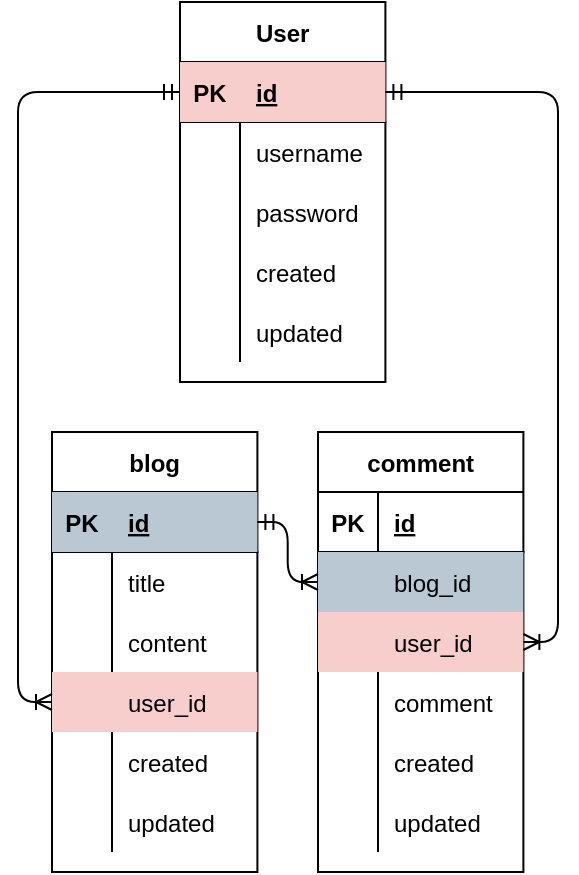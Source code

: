 <mxfile version="14.7.6" type="device"><diagram id="R2lEEEUBdFMjLlhIrx00" name="Page-1"><mxGraphModel dx="879" dy="450" grid="0" gridSize="10" guides="1" tooltips="1" connect="1" arrows="1" fold="1" page="1" pageScale="1" pageWidth="850" pageHeight="1100" math="0" shadow="0" extFonts="Permanent Marker^https://fonts.googleapis.com/css?family=Permanent+Marker"><root><mxCell id="0"/><mxCell id="1" parent="0"/><mxCell id="C-vyLk0tnHw3VtMMgP7b-23" value="User" style="shape=table;startSize=30;container=1;collapsible=1;childLayout=tableLayout;fixedRows=1;rowLines=0;fontStyle=1;align=center;resizeLast=1;" parent="1" vertex="1"><mxGeometry x="266" y="88" width="102.7" height="190" as="geometry"/></mxCell><mxCell id="C-vyLk0tnHw3VtMMgP7b-24" value="" style="shape=partialRectangle;collapsible=0;dropTarget=0;pointerEvents=0;fillColor=none;points=[[0,0.5],[1,0.5]];portConstraint=eastwest;top=0;left=0;right=0;bottom=1;" parent="C-vyLk0tnHw3VtMMgP7b-23" vertex="1"><mxGeometry y="30" width="102.7" height="30" as="geometry"/></mxCell><mxCell id="C-vyLk0tnHw3VtMMgP7b-25" value="PK" style="shape=partialRectangle;overflow=hidden;connectable=0;fillColor=#f8cecc;top=0;left=0;bottom=0;right=0;fontStyle=1;" parent="C-vyLk0tnHw3VtMMgP7b-24" vertex="1"><mxGeometry width="30" height="30" as="geometry"/></mxCell><mxCell id="C-vyLk0tnHw3VtMMgP7b-26" value="id" style="shape=partialRectangle;overflow=hidden;connectable=0;fillColor=#f8cecc;top=0;left=0;bottom=0;right=0;align=left;spacingLeft=6;fontStyle=5;strokeColor=#b85450;" parent="C-vyLk0tnHw3VtMMgP7b-24" vertex="1"><mxGeometry x="30" width="72.7" height="30" as="geometry"/></mxCell><mxCell id="C-vyLk0tnHw3VtMMgP7b-27" value="" style="shape=partialRectangle;collapsible=0;dropTarget=0;pointerEvents=0;fillColor=none;points=[[0,0.5],[1,0.5]];portConstraint=eastwest;top=0;left=0;right=0;bottom=0;" parent="C-vyLk0tnHw3VtMMgP7b-23" vertex="1"><mxGeometry y="60" width="102.7" height="30" as="geometry"/></mxCell><mxCell id="C-vyLk0tnHw3VtMMgP7b-28" value="" style="shape=partialRectangle;overflow=hidden;connectable=0;fillColor=none;top=0;left=0;bottom=0;right=0;" parent="C-vyLk0tnHw3VtMMgP7b-27" vertex="1"><mxGeometry width="30" height="30" as="geometry"/></mxCell><mxCell id="C-vyLk0tnHw3VtMMgP7b-29" value="username" style="shape=partialRectangle;overflow=hidden;connectable=0;fillColor=none;top=0;left=0;bottom=0;right=0;align=left;spacingLeft=6;" parent="C-vyLk0tnHw3VtMMgP7b-27" vertex="1"><mxGeometry x="30" width="72.7" height="30" as="geometry"/></mxCell><mxCell id="cIR6BU1_fPZVDPDOZooS-4" value="" style="shape=partialRectangle;collapsible=0;dropTarget=0;pointerEvents=0;fillColor=none;points=[[0,0.5],[1,0.5]];portConstraint=eastwest;top=0;left=0;right=0;bottom=0;" parent="C-vyLk0tnHw3VtMMgP7b-23" vertex="1"><mxGeometry y="90" width="102.7" height="30" as="geometry"/></mxCell><mxCell id="cIR6BU1_fPZVDPDOZooS-5" value="" style="shape=partialRectangle;overflow=hidden;connectable=0;fillColor=none;top=0;left=0;bottom=0;right=0;" parent="cIR6BU1_fPZVDPDOZooS-4" vertex="1"><mxGeometry width="30" height="30" as="geometry"/></mxCell><mxCell id="cIR6BU1_fPZVDPDOZooS-6" value="password" style="shape=partialRectangle;overflow=hidden;connectable=0;fillColor=none;top=0;left=0;bottom=0;right=0;align=left;spacingLeft=6;" parent="cIR6BU1_fPZVDPDOZooS-4" vertex="1"><mxGeometry x="30" width="72.7" height="30" as="geometry"/></mxCell><mxCell id="cIR6BU1_fPZVDPDOZooS-7" value="" style="shape=partialRectangle;collapsible=0;dropTarget=0;pointerEvents=0;fillColor=none;points=[[0,0.5],[1,0.5]];portConstraint=eastwest;top=0;left=0;right=0;bottom=0;" parent="C-vyLk0tnHw3VtMMgP7b-23" vertex="1"><mxGeometry y="120" width="102.7" height="30" as="geometry"/></mxCell><mxCell id="cIR6BU1_fPZVDPDOZooS-8" value="" style="shape=partialRectangle;overflow=hidden;connectable=0;fillColor=none;top=0;left=0;bottom=0;right=0;" parent="cIR6BU1_fPZVDPDOZooS-7" vertex="1"><mxGeometry width="30" height="30" as="geometry"/></mxCell><mxCell id="cIR6BU1_fPZVDPDOZooS-9" value="created" style="shape=partialRectangle;overflow=hidden;connectable=0;fillColor=none;top=0;left=0;bottom=0;right=0;align=left;spacingLeft=6;" parent="cIR6BU1_fPZVDPDOZooS-7" vertex="1"><mxGeometry x="30" width="72.7" height="30" as="geometry"/></mxCell><mxCell id="cIR6BU1_fPZVDPDOZooS-10" value="" style="shape=partialRectangle;collapsible=0;dropTarget=0;pointerEvents=0;fillColor=none;points=[[0,0.5],[1,0.5]];portConstraint=eastwest;top=0;left=0;right=0;bottom=0;" parent="C-vyLk0tnHw3VtMMgP7b-23" vertex="1"><mxGeometry y="150" width="102.7" height="30" as="geometry"/></mxCell><mxCell id="cIR6BU1_fPZVDPDOZooS-11" value="" style="shape=partialRectangle;overflow=hidden;connectable=0;fillColor=none;top=0;left=0;bottom=0;right=0;" parent="cIR6BU1_fPZVDPDOZooS-10" vertex="1"><mxGeometry width="30" height="30" as="geometry"/></mxCell><mxCell id="cIR6BU1_fPZVDPDOZooS-12" value="updated" style="shape=partialRectangle;overflow=hidden;connectable=0;fillColor=none;top=0;left=0;bottom=0;right=0;align=left;spacingLeft=6;" parent="cIR6BU1_fPZVDPDOZooS-10" vertex="1"><mxGeometry x="30" width="72.7" height="30" as="geometry"/></mxCell><mxCell id="cIR6BU1_fPZVDPDOZooS-13" value="blog" style="shape=table;startSize=30;container=1;collapsible=1;childLayout=tableLayout;fixedRows=1;rowLines=0;fontStyle=1;align=center;resizeLast=1;" parent="1" vertex="1"><mxGeometry x="202" y="303" width="102.7" height="220" as="geometry"/></mxCell><mxCell id="cIR6BU1_fPZVDPDOZooS-14" value="" style="shape=partialRectangle;collapsible=0;dropTarget=0;pointerEvents=0;fillColor=none;points=[[0,0.5],[1,0.5]];portConstraint=eastwest;top=0;left=0;right=0;bottom=1;" parent="cIR6BU1_fPZVDPDOZooS-13" vertex="1"><mxGeometry y="30" width="102.7" height="30" as="geometry"/></mxCell><mxCell id="cIR6BU1_fPZVDPDOZooS-15" value="PK" style="shape=partialRectangle;overflow=hidden;connectable=0;fillColor=#bac8d3;top=0;left=0;bottom=0;right=0;fontStyle=1;strokeColor=#23445d;" parent="cIR6BU1_fPZVDPDOZooS-14" vertex="1"><mxGeometry width="30" height="30" as="geometry"/></mxCell><mxCell id="cIR6BU1_fPZVDPDOZooS-16" value="id" style="shape=partialRectangle;overflow=hidden;connectable=0;fillColor=#bac8d3;top=0;left=0;bottom=0;right=0;align=left;spacingLeft=6;fontStyle=5;strokeColor=#23445d;" parent="cIR6BU1_fPZVDPDOZooS-14" vertex="1"><mxGeometry x="30" width="72.7" height="30" as="geometry"/></mxCell><mxCell id="cIR6BU1_fPZVDPDOZooS-17" value="" style="shape=partialRectangle;collapsible=0;dropTarget=0;pointerEvents=0;fillColor=none;points=[[0,0.5],[1,0.5]];portConstraint=eastwest;top=0;left=0;right=0;bottom=0;" parent="cIR6BU1_fPZVDPDOZooS-13" vertex="1"><mxGeometry y="60" width="102.7" height="30" as="geometry"/></mxCell><mxCell id="cIR6BU1_fPZVDPDOZooS-18" value="" style="shape=partialRectangle;overflow=hidden;connectable=0;fillColor=none;top=0;left=0;bottom=0;right=0;" parent="cIR6BU1_fPZVDPDOZooS-17" vertex="1"><mxGeometry width="30" height="30" as="geometry"/></mxCell><mxCell id="cIR6BU1_fPZVDPDOZooS-19" value="title" style="shape=partialRectangle;overflow=hidden;connectable=0;fillColor=none;top=0;left=0;bottom=0;right=0;align=left;spacingLeft=6;" parent="cIR6BU1_fPZVDPDOZooS-17" vertex="1"><mxGeometry x="30" width="72.7" height="30" as="geometry"/></mxCell><mxCell id="cIR6BU1_fPZVDPDOZooS-20" value="" style="shape=partialRectangle;collapsible=0;dropTarget=0;pointerEvents=0;fillColor=none;points=[[0,0.5],[1,0.5]];portConstraint=eastwest;top=0;left=0;right=0;bottom=0;" parent="cIR6BU1_fPZVDPDOZooS-13" vertex="1"><mxGeometry y="90" width="102.7" height="30" as="geometry"/></mxCell><mxCell id="cIR6BU1_fPZVDPDOZooS-21" value="" style="shape=partialRectangle;overflow=hidden;connectable=0;fillColor=none;top=0;left=0;bottom=0;right=0;" parent="cIR6BU1_fPZVDPDOZooS-20" vertex="1"><mxGeometry width="30" height="30" as="geometry"/></mxCell><mxCell id="cIR6BU1_fPZVDPDOZooS-22" value="content" style="shape=partialRectangle;overflow=hidden;connectable=0;fillColor=none;top=0;left=0;bottom=0;right=0;align=left;spacingLeft=6;" parent="cIR6BU1_fPZVDPDOZooS-20" vertex="1"><mxGeometry x="30" width="72.7" height="30" as="geometry"/></mxCell><mxCell id="cIR6BU1_fPZVDPDOZooS-29" value="" style="shape=partialRectangle;collapsible=0;dropTarget=0;pointerEvents=0;fillColor=none;points=[[0,0.5],[1,0.5]];portConstraint=eastwest;top=0;left=0;right=0;bottom=0;" parent="cIR6BU1_fPZVDPDOZooS-13" vertex="1"><mxGeometry y="120" width="102.7" height="30" as="geometry"/></mxCell><mxCell id="cIR6BU1_fPZVDPDOZooS-30" value="" style="shape=partialRectangle;overflow=hidden;connectable=0;fillColor=#f8cecc;top=0;left=0;bottom=0;right=0;strokeColor=#b85450;" parent="cIR6BU1_fPZVDPDOZooS-29" vertex="1"><mxGeometry width="30" height="30" as="geometry"/></mxCell><mxCell id="cIR6BU1_fPZVDPDOZooS-31" value="user_id" style="shape=partialRectangle;overflow=hidden;connectable=0;fillColor=#f8cecc;top=0;left=0;bottom=0;right=0;align=left;spacingLeft=6;strokeColor=#b85450;" parent="cIR6BU1_fPZVDPDOZooS-29" vertex="1"><mxGeometry x="30" width="72.7" height="30" as="geometry"/></mxCell><mxCell id="cIR6BU1_fPZVDPDOZooS-23" value="" style="shape=partialRectangle;collapsible=0;dropTarget=0;pointerEvents=0;fillColor=none;points=[[0,0.5],[1,0.5]];portConstraint=eastwest;top=0;left=0;right=0;bottom=0;" parent="cIR6BU1_fPZVDPDOZooS-13" vertex="1"><mxGeometry y="150" width="102.7" height="30" as="geometry"/></mxCell><mxCell id="cIR6BU1_fPZVDPDOZooS-24" value="" style="shape=partialRectangle;overflow=hidden;connectable=0;fillColor=none;top=0;left=0;bottom=0;right=0;" parent="cIR6BU1_fPZVDPDOZooS-23" vertex="1"><mxGeometry width="30" height="30" as="geometry"/></mxCell><mxCell id="cIR6BU1_fPZVDPDOZooS-25" value="created" style="shape=partialRectangle;overflow=hidden;connectable=0;fillColor=none;top=0;left=0;bottom=0;right=0;align=left;spacingLeft=6;" parent="cIR6BU1_fPZVDPDOZooS-23" vertex="1"><mxGeometry x="30" width="72.7" height="30" as="geometry"/></mxCell><mxCell id="cIR6BU1_fPZVDPDOZooS-26" value="" style="shape=partialRectangle;collapsible=0;dropTarget=0;pointerEvents=0;fillColor=none;points=[[0,0.5],[1,0.5]];portConstraint=eastwest;top=0;left=0;right=0;bottom=0;" parent="cIR6BU1_fPZVDPDOZooS-13" vertex="1"><mxGeometry y="180" width="102.7" height="30" as="geometry"/></mxCell><mxCell id="cIR6BU1_fPZVDPDOZooS-27" value="" style="shape=partialRectangle;overflow=hidden;connectable=0;fillColor=none;top=0;left=0;bottom=0;right=0;" parent="cIR6BU1_fPZVDPDOZooS-26" vertex="1"><mxGeometry width="30" height="30" as="geometry"/></mxCell><mxCell id="cIR6BU1_fPZVDPDOZooS-28" value="updated" style="shape=partialRectangle;overflow=hidden;connectable=0;fillColor=none;top=0;left=0;bottom=0;right=0;align=left;spacingLeft=6;" parent="cIR6BU1_fPZVDPDOZooS-26" vertex="1"><mxGeometry x="30" width="72.7" height="30" as="geometry"/></mxCell><mxCell id="cIR6BU1_fPZVDPDOZooS-32" value="" style="fontSize=12;html=1;endArrow=ERoneToMany;startArrow=ERmandOne;entryX=0;entryY=0.5;entryDx=0;entryDy=0;edgeStyle=orthogonalEdgeStyle;exitX=0;exitY=0.5;exitDx=0;exitDy=0;" parent="1" source="C-vyLk0tnHw3VtMMgP7b-24" target="cIR6BU1_fPZVDPDOZooS-29" edge="1"><mxGeometry width="100" height="100" relative="1" as="geometry"><mxPoint x="257" y="133" as="sourcePoint"/><mxPoint x="458" y="247" as="targetPoint"/><Array as="points"><mxPoint x="185" y="133"/><mxPoint x="185" y="438"/></Array></mxGeometry></mxCell><mxCell id="cIR6BU1_fPZVDPDOZooS-33" value="comment" style="shape=table;startSize=30;container=1;collapsible=1;childLayout=tableLayout;fixedRows=1;rowLines=0;fontStyle=1;align=center;resizeLast=1;" parent="1" vertex="1"><mxGeometry x="335" y="303" width="102.7" height="220" as="geometry"/></mxCell><mxCell id="cIR6BU1_fPZVDPDOZooS-34" value="" style="shape=partialRectangle;collapsible=0;dropTarget=0;pointerEvents=0;fillColor=none;points=[[0,0.5],[1,0.5]];portConstraint=eastwest;top=0;left=0;right=0;bottom=1;" parent="cIR6BU1_fPZVDPDOZooS-33" vertex="1"><mxGeometry y="30" width="102.7" height="30" as="geometry"/></mxCell><mxCell id="cIR6BU1_fPZVDPDOZooS-35" value="PK" style="shape=partialRectangle;overflow=hidden;connectable=0;fillColor=none;top=0;left=0;bottom=0;right=0;fontStyle=1;" parent="cIR6BU1_fPZVDPDOZooS-34" vertex="1"><mxGeometry width="30" height="30" as="geometry"/></mxCell><mxCell id="cIR6BU1_fPZVDPDOZooS-36" value="id" style="shape=partialRectangle;overflow=hidden;connectable=0;fillColor=none;top=0;left=0;bottom=0;right=0;align=left;spacingLeft=6;fontStyle=5;" parent="cIR6BU1_fPZVDPDOZooS-34" vertex="1"><mxGeometry x="30" width="72.7" height="30" as="geometry"/></mxCell><mxCell id="cIR6BU1_fPZVDPDOZooS-49" value="" style="shape=partialRectangle;collapsible=0;dropTarget=0;pointerEvents=0;points=[[0,0.5],[1,0.5]];portConstraint=eastwest;top=0;left=0;right=0;bottom=0;fillColor=none;" parent="cIR6BU1_fPZVDPDOZooS-33" vertex="1"><mxGeometry y="60" width="102.7" height="30" as="geometry"/></mxCell><mxCell id="cIR6BU1_fPZVDPDOZooS-50" value="" style="shape=partialRectangle;overflow=hidden;connectable=0;fillColor=#bac8d3;top=0;left=0;bottom=0;right=0;strokeColor=#23445d;" parent="cIR6BU1_fPZVDPDOZooS-49" vertex="1"><mxGeometry width="30" height="30" as="geometry"/></mxCell><mxCell id="cIR6BU1_fPZVDPDOZooS-51" value="blog_id" style="shape=partialRectangle;overflow=hidden;connectable=0;fillColor=#bac8d3;top=0;left=0;bottom=0;right=0;align=left;spacingLeft=6;strokeColor=#23445d;" parent="cIR6BU1_fPZVDPDOZooS-49" vertex="1"><mxGeometry x="30" width="72.7" height="30" as="geometry"/></mxCell><mxCell id="cIR6BU1_fPZVDPDOZooS-53" value="" style="shape=partialRectangle;collapsible=0;dropTarget=0;pointerEvents=0;fillColor=none;points=[[0,0.5],[1,0.5]];portConstraint=eastwest;top=0;left=0;right=0;bottom=0;" parent="cIR6BU1_fPZVDPDOZooS-33" vertex="1"><mxGeometry y="90" width="102.7" height="30" as="geometry"/></mxCell><mxCell id="cIR6BU1_fPZVDPDOZooS-54" value="" style="shape=partialRectangle;overflow=hidden;connectable=0;fillColor=#f8cecc;top=0;left=0;bottom=0;right=0;strokeColor=#b85450;" parent="cIR6BU1_fPZVDPDOZooS-53" vertex="1"><mxGeometry width="30" height="30" as="geometry"/></mxCell><mxCell id="cIR6BU1_fPZVDPDOZooS-55" value="user_id" style="shape=partialRectangle;overflow=hidden;connectable=0;fillColor=#f8cecc;top=0;left=0;bottom=0;right=0;align=left;spacingLeft=6;strokeColor=#b85450;" parent="cIR6BU1_fPZVDPDOZooS-53" vertex="1"><mxGeometry x="30" width="72.7" height="30" as="geometry"/></mxCell><mxCell id="cIR6BU1_fPZVDPDOZooS-37" value="" style="shape=partialRectangle;collapsible=0;dropTarget=0;pointerEvents=0;fillColor=none;points=[[0,0.5],[1,0.5]];portConstraint=eastwest;top=0;left=0;right=0;bottom=0;" parent="cIR6BU1_fPZVDPDOZooS-33" vertex="1"><mxGeometry y="120" width="102.7" height="30" as="geometry"/></mxCell><mxCell id="cIR6BU1_fPZVDPDOZooS-38" value="" style="shape=partialRectangle;overflow=hidden;connectable=0;fillColor=none;top=0;left=0;bottom=0;right=0;" parent="cIR6BU1_fPZVDPDOZooS-37" vertex="1"><mxGeometry width="30" height="30" as="geometry"/></mxCell><mxCell id="cIR6BU1_fPZVDPDOZooS-39" value="comment" style="shape=partialRectangle;overflow=hidden;connectable=0;fillColor=none;top=0;left=0;bottom=0;right=0;align=left;spacingLeft=6;" parent="cIR6BU1_fPZVDPDOZooS-37" vertex="1"><mxGeometry x="30" width="72.7" height="30" as="geometry"/></mxCell><mxCell id="cIR6BU1_fPZVDPDOZooS-43" value="" style="shape=partialRectangle;collapsible=0;dropTarget=0;pointerEvents=0;fillColor=none;points=[[0,0.5],[1,0.5]];portConstraint=eastwest;top=0;left=0;right=0;bottom=0;" parent="cIR6BU1_fPZVDPDOZooS-33" vertex="1"><mxGeometry y="150" width="102.7" height="30" as="geometry"/></mxCell><mxCell id="cIR6BU1_fPZVDPDOZooS-44" value="" style="shape=partialRectangle;overflow=hidden;connectable=0;fillColor=none;top=0;left=0;bottom=0;right=0;" parent="cIR6BU1_fPZVDPDOZooS-43" vertex="1"><mxGeometry width="30" height="30" as="geometry"/></mxCell><mxCell id="cIR6BU1_fPZVDPDOZooS-45" value="created" style="shape=partialRectangle;overflow=hidden;connectable=0;fillColor=none;top=0;left=0;bottom=0;right=0;align=left;spacingLeft=6;" parent="cIR6BU1_fPZVDPDOZooS-43" vertex="1"><mxGeometry x="30" width="72.7" height="30" as="geometry"/></mxCell><mxCell id="cIR6BU1_fPZVDPDOZooS-46" value="" style="shape=partialRectangle;collapsible=0;dropTarget=0;pointerEvents=0;fillColor=none;points=[[0,0.5],[1,0.5]];portConstraint=eastwest;top=0;left=0;right=0;bottom=0;" parent="cIR6BU1_fPZVDPDOZooS-33" vertex="1"><mxGeometry y="180" width="102.7" height="30" as="geometry"/></mxCell><mxCell id="cIR6BU1_fPZVDPDOZooS-47" value="" style="shape=partialRectangle;overflow=hidden;connectable=0;fillColor=none;top=0;left=0;bottom=0;right=0;" parent="cIR6BU1_fPZVDPDOZooS-46" vertex="1"><mxGeometry width="30" height="30" as="geometry"/></mxCell><mxCell id="cIR6BU1_fPZVDPDOZooS-48" value="updated" style="shape=partialRectangle;overflow=hidden;connectable=0;fillColor=none;top=0;left=0;bottom=0;right=0;align=left;spacingLeft=6;" parent="cIR6BU1_fPZVDPDOZooS-46" vertex="1"><mxGeometry x="30" width="72.7" height="30" as="geometry"/></mxCell><mxCell id="cIR6BU1_fPZVDPDOZooS-52" value="" style="edgeStyle=orthogonalEdgeStyle;fontSize=12;html=1;endArrow=ERoneToMany;startArrow=ERmandOne;exitX=1;exitY=0.5;exitDx=0;exitDy=0;entryX=1;entryY=0.5;entryDx=0;entryDy=0;" parent="1" source="C-vyLk0tnHw3VtMMgP7b-24" target="cIR6BU1_fPZVDPDOZooS-53" edge="1"><mxGeometry width="100" height="100" relative="1" as="geometry"><mxPoint x="221.7" y="218" as="sourcePoint"/><mxPoint x="390" y="278" as="targetPoint"/><Array as="points"><mxPoint x="455" y="133"/><mxPoint x="455" y="408"/></Array></mxGeometry></mxCell><mxCell id="cIR6BU1_fPZVDPDOZooS-56" value="" style="fontSize=12;html=1;endArrow=ERoneToMany;startArrow=ERmandOne;exitX=1;exitY=0.5;exitDx=0;exitDy=0;entryX=0;entryY=0.5;entryDx=0;entryDy=0;elbow=vertical;edgeStyle=orthogonalEdgeStyle;" parent="1" source="cIR6BU1_fPZVDPDOZooS-14" target="cIR6BU1_fPZVDPDOZooS-49" edge="1"><mxGeometry width="100" height="100" relative="1" as="geometry"><mxPoint x="517" y="148" as="sourcePoint"/><mxPoint x="683.3" y="445" as="targetPoint"/></mxGeometry></mxCell></root></mxGraphModel></diagram></mxfile>